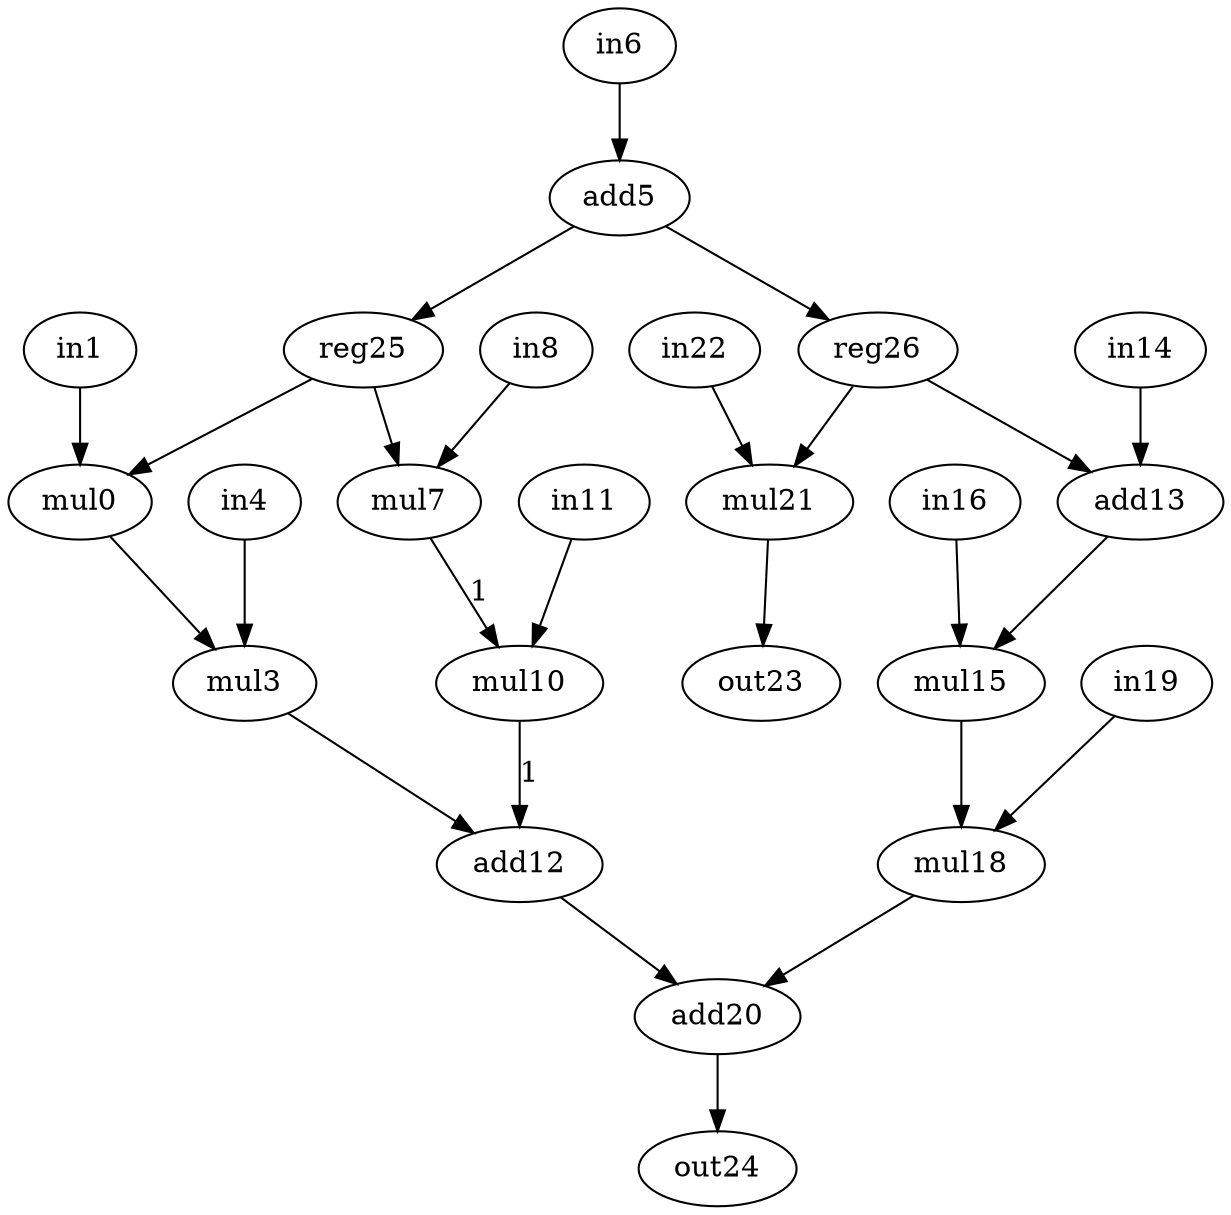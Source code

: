 strict digraph "conv3" {
0 [alap=3, asap=3, label=mul0, op=mul];
1 [alap=2, asap=0, label=in1, op=in];
3 [alap=4, asap=4, label=mul3, op=mul];
4 [alap=3, asap=0, label=in4, op=in];
5 [alap=1, asap=1, label=add5, op=addi, value=2];
6 [alap=0, asap=0, label=in6, op=in];
7 [alap=3, asap=3, label=mul7, op=mul];
8 [alap=2, asap=0, label=in8, op=in];
10 [alap=4, asap=4, label=mul10, op=mul];
11 [alap=3, asap=0, label=in11, op=in];
12 [alap=5, asap=5, label=add12, op=add];
13 [alap=3, asap=3, label=add13, op=add, value=2];
14 [alap=2, asap=0, label=in14, op=in];
15 [alap=4, asap=4, label=mul15, op=mul];
16 [alap=3, asap=0, label=in16, op=in];
18 [alap=5, asap=5, label=mul18, op=mul];
19 [alap=4, asap=0, label=in19, op=in];
20 [alap=6, asap=6, label=add20, op=add];
21 [alap=3, asap=3, label=mul21, op=mul];
22 [alap=2, asap=0, label=in22, op=in];
23 [alap=4, asap=4, label=out23, op=out];
24 [alap=7, asap=7, label=out24, op=out];
25 [alap=2, asap=2, label=reg25, op=reg];
26 [alap=2, asap=2, label=reg26, op=reg];
0 -> 3  [port=0, w=0];
1 -> 0  [port=0, w=0];
3 -> 12  [port=0, w=0];
4 -> 3  [port=1, w=0];
5 -> 25  [port=0, w=0];
5 -> 26  [port=0, w=0];
6 -> 5  [port=0, w=0];
7 -> 10  [label=1, port=0, w=1];
8 -> 7  [port=0, w=0];
10 -> 12  [label=1, port=1, w=1];
11 -> 10  [port=1, w=0];
12 -> 20  [port=0, w=0];
13 -> 15  [port=0, w=0];
14 -> 13  [port=0, w=0];
15 -> 18  [port=0, w=0];
16 -> 15  [port=1, w=0];
18 -> 20  [port=1, w=0];
19 -> 18  [port=1, w=0];
20 -> 24  [port=0, w=0];
21 -> 23  [port=0, w=0];
22 -> 21  [port=0, w=0];
25 -> 0  [port=1, w=0];
25 -> 7  [port=1, w=0];
26 -> 13  [port=1, w=0];
26 -> 21  [port=1, w=0];
}
